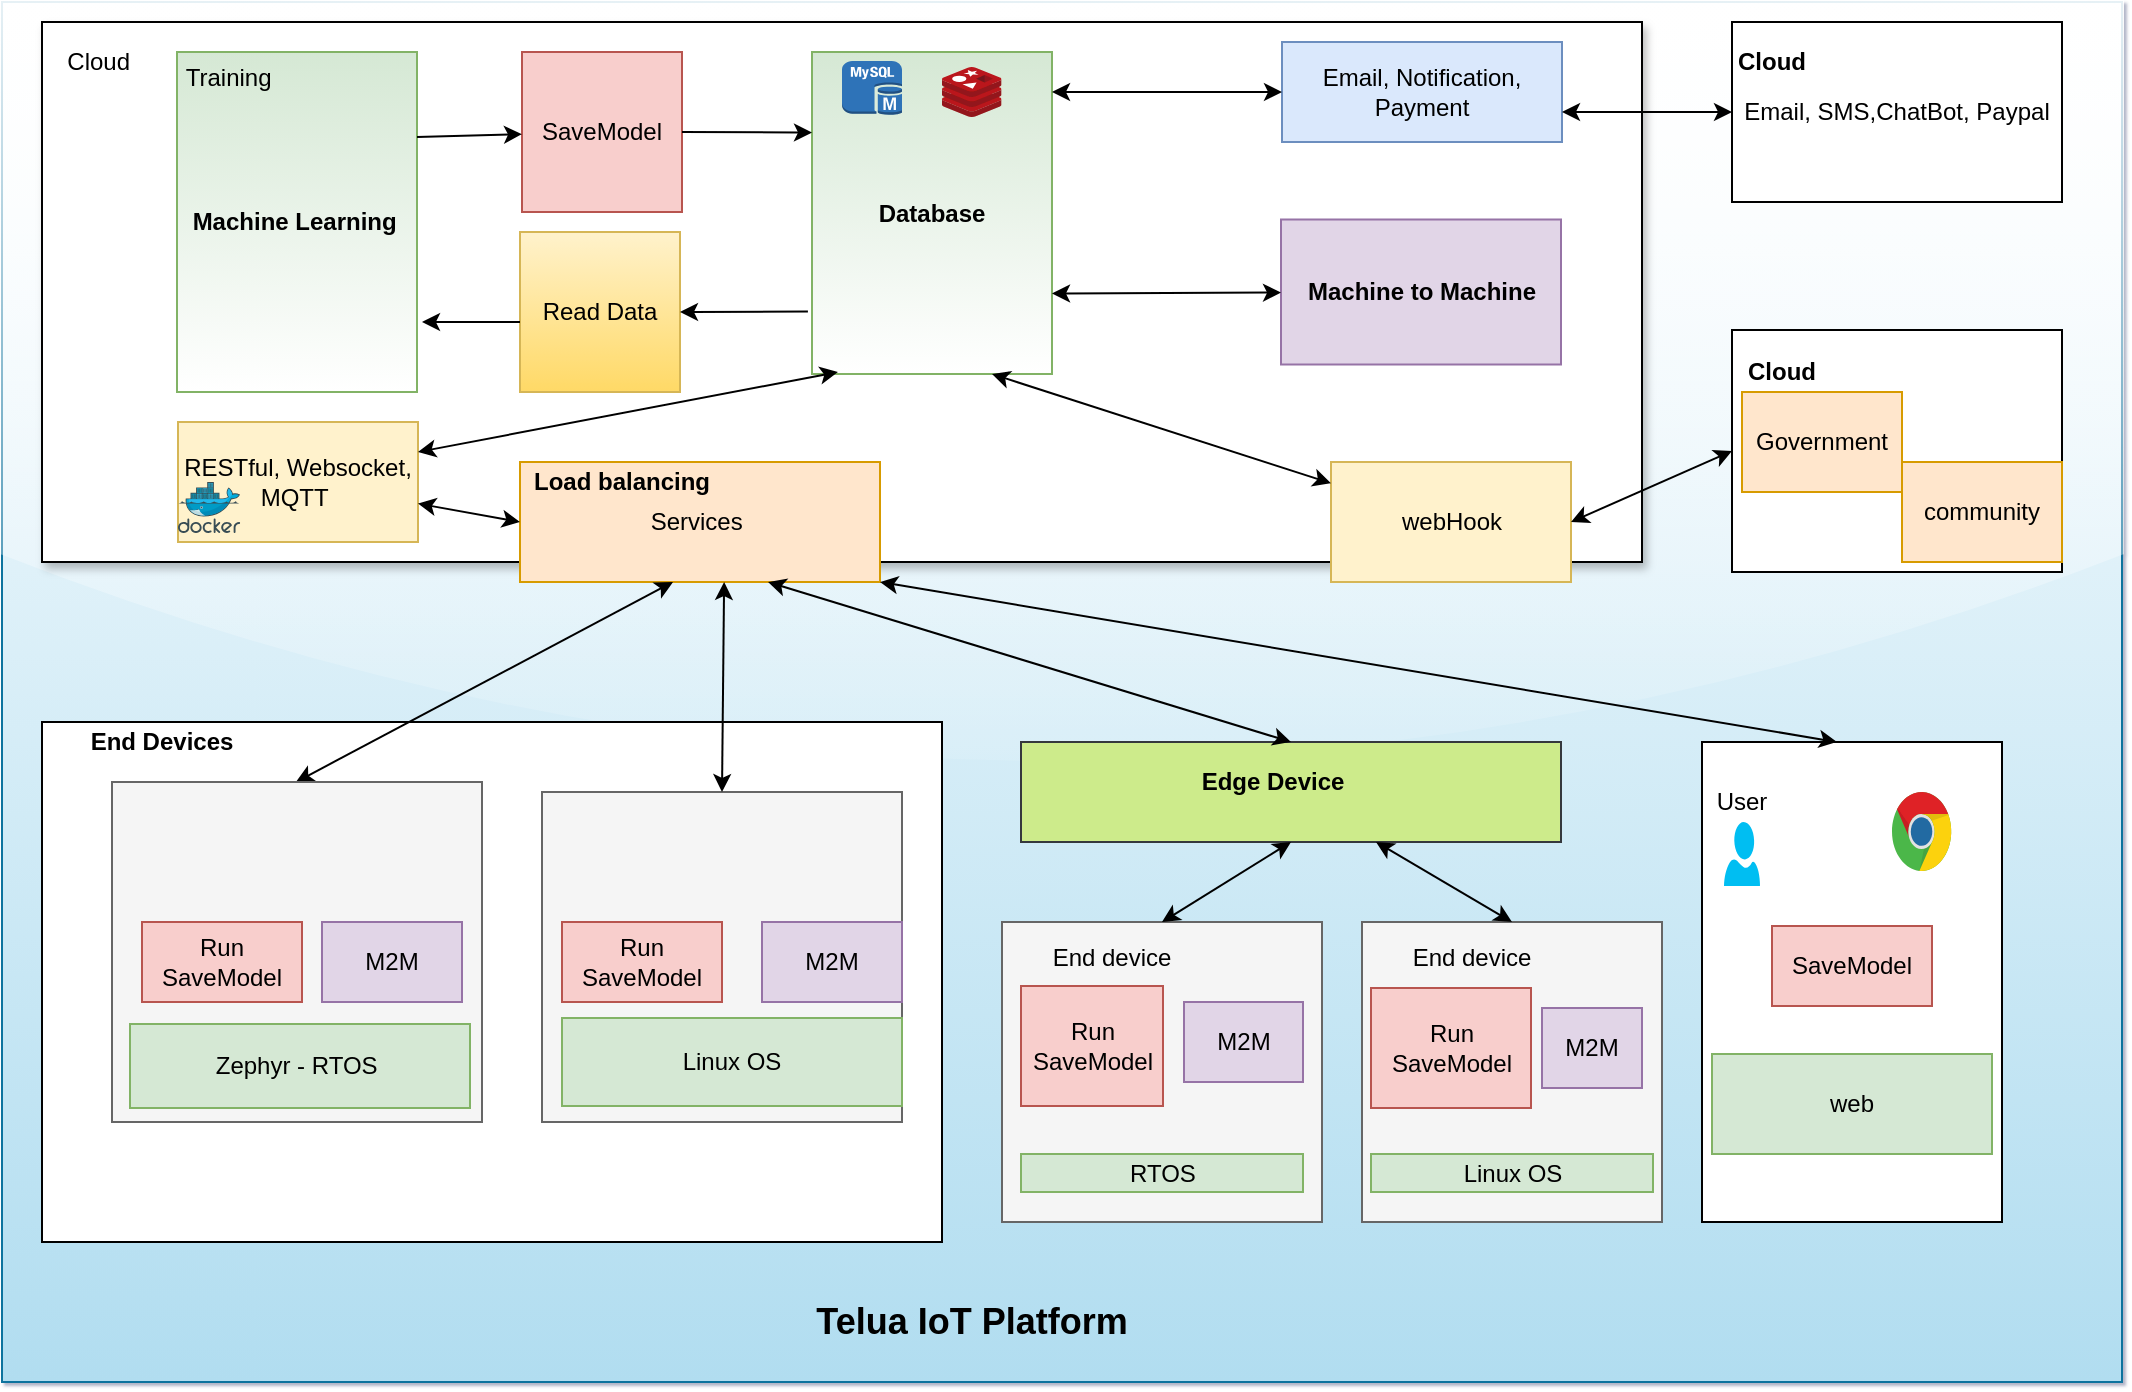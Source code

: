 <mxfile version="13.9.9" type="device" pages="3"><diagram id="od1T8L22oR9802WZEAa2" name="overview"><mxGraphModel dx="1002" dy="666" grid="1" gridSize="10" guides="1" tooltips="1" connect="1" arrows="1" fold="1" page="1" pageScale="1" pageWidth="1100" pageHeight="1700" background="none" math="0" shadow="1"><root><mxCell id="0"/><mxCell id="1" parent="0"/><mxCell id="dRjRBDb6BqOHGPOKk1ZW-47" value="" style="rounded=0;whiteSpace=wrap;html=1;fillColor=#b1ddf0;strokeColor=#10739e;gradientColor=#ffffff;gradientDirection=north;shadow=0;glass=1;" parent="1" vertex="1"><mxGeometry x="60" y="40" width="1060" height="690" as="geometry"/></mxCell><mxCell id="dRjRBDb6BqOHGPOKk1ZW-1" value="" style="rounded=0;whiteSpace=wrap;html=1;shadow=1;sketch=0;" parent="1" vertex="1"><mxGeometry x="80" y="50" width="800" height="270" as="geometry"/></mxCell><mxCell id="dRjRBDb6BqOHGPOKk1ZW-2" value="s" style="rounded=0;whiteSpace=wrap;html=1;" parent="1" vertex="1"><mxGeometry x="910" y="410" width="150" height="240" as="geometry"/></mxCell><mxCell id="dRjRBDb6BqOHGPOKk1ZW-3" value="" style="rounded=0;whiteSpace=wrap;html=1;" parent="1" vertex="1"><mxGeometry x="80" y="400" width="450" height="260" as="geometry"/></mxCell><mxCell id="dRjRBDb6BqOHGPOKk1ZW-4" value="Cloud&amp;nbsp;" style="text;html=1;strokeColor=none;fillColor=none;align=center;verticalAlign=middle;whiteSpace=wrap;rounded=0;" parent="1" vertex="1"><mxGeometry x="90" y="60" width="40" height="20" as="geometry"/></mxCell><mxCell id="dRjRBDb6BqOHGPOKk1ZW-5" value="User" style="text;html=1;strokeColor=none;fillColor=none;align=center;verticalAlign=middle;whiteSpace=wrap;rounded=0;" parent="1" vertex="1"><mxGeometry x="910" y="430" width="40" height="20" as="geometry"/></mxCell><mxCell id="dRjRBDb6BqOHGPOKk1ZW-6" value="Services&amp;nbsp;" style="rounded=0;whiteSpace=wrap;html=1;fillColor=#ffe6cc;strokeColor=#d79b00;" parent="1" vertex="1"><mxGeometry x="319" y="270" width="180" height="60" as="geometry"/></mxCell><mxCell id="dRjRBDb6BqOHGPOKk1ZW-7" value="&lt;b&gt;Machine Learning&amp;nbsp;&lt;/b&gt;" style="rounded=0;whiteSpace=wrap;html=1;fillColor=#d5e8d4;strokeColor=#82b366;gradientColor=#ffffff;" parent="1" vertex="1"><mxGeometry x="147.5" y="65" width="120" height="170" as="geometry"/></mxCell><mxCell id="dRjRBDb6BqOHGPOKk1ZW-9" value="&lt;b&gt;Database&lt;/b&gt;" style="rounded=0;whiteSpace=wrap;html=1;fillColor=#d5e8d4;strokeColor=#82b366;gradientColor=#ffffff;" parent="1" vertex="1"><mxGeometry x="465" y="65" width="120" height="161" as="geometry"/></mxCell><mxCell id="dRjRBDb6BqOHGPOKk1ZW-21" value="" style="endArrow=classic;startArrow=classic;html=1;entryX=0.425;entryY=1;entryDx=0;entryDy=0;entryPerimeter=0;" parent="1" target="dRjRBDb6BqOHGPOKk1ZW-6" edge="1"><mxGeometry width="50" height="50" relative="1" as="geometry"><mxPoint x="207" y="430" as="sourcePoint"/><mxPoint x="800" y="400" as="targetPoint"/></mxGeometry></mxCell><mxCell id="dRjRBDb6BqOHGPOKk1ZW-22" value="" style="rounded=0;whiteSpace=wrap;html=1;fillColor=#f5f5f5;strokeColor=#666666;fontColor=#333333;" parent="1" vertex="1"><mxGeometry x="115" y="430" width="185" height="170" as="geometry"/></mxCell><mxCell id="dRjRBDb6BqOHGPOKk1ZW-23" value="" style="rounded=0;whiteSpace=wrap;html=1;fillColor=#f5f5f5;strokeColor=#666666;fontColor=#333333;" parent="1" vertex="1"><mxGeometry x="330" y="435" width="180" height="165" as="geometry"/></mxCell><mxCell id="dRjRBDb6BqOHGPOKk1ZW-24" value="" style="endArrow=classic;startArrow=classic;html=1;exitX=0.5;exitY=0;exitDx=0;exitDy=0;entryX=0.567;entryY=1;entryDx=0;entryDy=0;entryPerimeter=0;" parent="1" source="dRjRBDb6BqOHGPOKk1ZW-23" target="dRjRBDb6BqOHGPOKk1ZW-6" edge="1"><mxGeometry width="50" height="50" relative="1" as="geometry"><mxPoint x="490" y="370" as="sourcePoint"/><mxPoint x="540" y="320" as="targetPoint"/></mxGeometry></mxCell><mxCell id="dRjRBDb6BqOHGPOKk1ZW-25" value="" style="endArrow=classic;startArrow=classic;html=1;exitX=1;exitY=1;exitDx=0;exitDy=0;entryX=0.45;entryY=0;entryDx=0;entryDy=0;entryPerimeter=0;" parent="1" source="dRjRBDb6BqOHGPOKk1ZW-6" target="dRjRBDb6BqOHGPOKk1ZW-2" edge="1"><mxGeometry width="50" height="50" relative="1" as="geometry"><mxPoint x="452" y="320" as="sourcePoint"/><mxPoint x="760" y="400" as="targetPoint"/></mxGeometry></mxCell><mxCell id="dRjRBDb6BqOHGPOKk1ZW-27" value="SaveModel" style="whiteSpace=wrap;html=1;aspect=fixed;fillColor=#f8cecc;strokeColor=#b85450;" parent="1" vertex="1"><mxGeometry x="320" y="65" width="80" height="80" as="geometry"/></mxCell><mxCell id="dRjRBDb6BqOHGPOKk1ZW-28" value="" style="endArrow=classic;html=1;exitX=1;exitY=0.25;exitDx=0;exitDy=0;" parent="1" source="dRjRBDb6BqOHGPOKk1ZW-7" target="dRjRBDb6BqOHGPOKk1ZW-27" edge="1"><mxGeometry width="50" height="50" relative="1" as="geometry"><mxPoint x="660" y="470" as="sourcePoint"/><mxPoint x="710" y="420" as="targetPoint"/></mxGeometry></mxCell><mxCell id="dRjRBDb6BqOHGPOKk1ZW-29" value="" style="endArrow=classic;html=1;exitX=1;exitY=0.5;exitDx=0;exitDy=0;entryX=0;entryY=0.25;entryDx=0;entryDy=0;" parent="1" source="dRjRBDb6BqOHGPOKk1ZW-27" target="dRjRBDb6BqOHGPOKk1ZW-9" edge="1"><mxGeometry width="50" height="50" relative="1" as="geometry"><mxPoint x="660" y="470" as="sourcePoint"/><mxPoint x="710" y="420" as="targetPoint"/></mxGeometry></mxCell><mxCell id="dRjRBDb6BqOHGPOKk1ZW-31" value="Read Data" style="whiteSpace=wrap;html=1;aspect=fixed;fillColor=#fff2cc;strokeColor=#d6b656;gradientColor=#ffd966;" parent="1" vertex="1"><mxGeometry x="319" y="155" width="80" height="80" as="geometry"/></mxCell><mxCell id="dRjRBDb6BqOHGPOKk1ZW-32" value="" style="endArrow=classic;html=1;" parent="1" edge="1"><mxGeometry width="50" height="50" relative="1" as="geometry"><mxPoint x="319" y="200" as="sourcePoint"/><mxPoint x="270" y="200" as="targetPoint"/></mxGeometry></mxCell><mxCell id="dRjRBDb6BqOHGPOKk1ZW-34" value="" style="endArrow=classic;html=1;entryX=1;entryY=0.5;entryDx=0;entryDy=0;exitX=-0.017;exitY=0.806;exitDx=0;exitDy=0;exitPerimeter=0;" parent="1" source="dRjRBDb6BqOHGPOKk1ZW-9" target="dRjRBDb6BqOHGPOKk1ZW-31" edge="1"><mxGeometry width="50" height="50" relative="1" as="geometry"><mxPoint x="470" y="180" as="sourcePoint"/><mxPoint x="710" y="420" as="targetPoint"/></mxGeometry></mxCell><mxCell id="dRjRBDb6BqOHGPOKk1ZW-35" value="Run SaveModel" style="rounded=0;whiteSpace=wrap;html=1;fillColor=#f8cecc;strokeColor=#b85450;" parent="1" vertex="1"><mxGeometry x="130" y="500" width="80" height="40" as="geometry"/></mxCell><mxCell id="dRjRBDb6BqOHGPOKk1ZW-36" value="Run SaveModel" style="rounded=0;whiteSpace=wrap;html=1;fillColor=#f8cecc;strokeColor=#b85450;" parent="1" vertex="1"><mxGeometry x="340" y="500" width="80" height="40" as="geometry"/></mxCell><mxCell id="dRjRBDb6BqOHGPOKk1ZW-37" value="Training&amp;nbsp;" style="text;html=1;strokeColor=none;fillColor=none;align=center;verticalAlign=middle;whiteSpace=wrap;rounded=0;" parent="1" vertex="1"><mxGeometry x="140" y="63" width="70" height="30" as="geometry"/></mxCell><mxCell id="dRjRBDb6BqOHGPOKk1ZW-39" value="&lt;b&gt;End Devices&lt;/b&gt;" style="text;html=1;strokeColor=none;fillColor=none;align=center;verticalAlign=middle;whiteSpace=wrap;rounded=0;" parent="1" vertex="1"><mxGeometry x="90" y="400" width="100" height="20" as="geometry"/></mxCell><mxCell id="dRjRBDb6BqOHGPOKk1ZW-40" value="M2M" style="rounded=0;whiteSpace=wrap;html=1;fillColor=#e1d5e7;strokeColor=#9673a6;" parent="1" vertex="1"><mxGeometry x="220" y="500" width="70" height="40" as="geometry"/></mxCell><mxCell id="dRjRBDb6BqOHGPOKk1ZW-42" value="M2M" style="rounded=0;whiteSpace=wrap;html=1;fillColor=#e1d5e7;strokeColor=#9673a6;" parent="1" vertex="1"><mxGeometry x="440" y="500" width="70" height="40" as="geometry"/></mxCell><mxCell id="dRjRBDb6BqOHGPOKk1ZW-43" value="&lt;b&gt;Machine to Machine&lt;/b&gt;" style="rounded=0;whiteSpace=wrap;html=1;fillColor=#e1d5e7;strokeColor=#9673a6;" parent="1" vertex="1"><mxGeometry x="699.5" y="148.75" width="140" height="72.5" as="geometry"/></mxCell><mxCell id="dRjRBDb6BqOHGPOKk1ZW-44" value="" style="endArrow=classic;startArrow=classic;html=1;exitX=1;exitY=0.75;exitDx=0;exitDy=0;" parent="1" source="dRjRBDb6BqOHGPOKk1ZW-9" target="dRjRBDb6BqOHGPOKk1ZW-43" edge="1"><mxGeometry width="50" height="50" relative="1" as="geometry"><mxPoint x="650" y="155" as="sourcePoint"/><mxPoint x="700" y="105" as="targetPoint"/></mxGeometry></mxCell><mxCell id="dRjRBDb6BqOHGPOKk1ZW-48" value="&lt;b&gt;&lt;font style=&quot;font-size: 18px&quot;&gt;Telua IoT Platform&lt;/font&gt;&lt;/b&gt;" style="text;html=1;strokeColor=none;fillColor=none;align=center;verticalAlign=middle;whiteSpace=wrap;rounded=0;" parent="1" vertex="1"><mxGeometry x="440" y="690" width="210" height="20" as="geometry"/></mxCell><mxCell id="WokI-RqF_S3GIOgUfP23-1" value="Zephyr - RTOS&amp;nbsp;" style="rounded=0;whiteSpace=wrap;html=1;fillColor=#d5e8d4;strokeColor=#82b366;gradientDirection=east;" parent="1" vertex="1"><mxGeometry x="124" y="551" width="170" height="42" as="geometry"/></mxCell><mxCell id="WokI-RqF_S3GIOgUfP23-2" value="Linux OS" style="rounded=0;whiteSpace=wrap;html=1;fillColor=#d5e8d4;strokeColor=#82b366;" parent="1" vertex="1"><mxGeometry x="340" y="548" width="170" height="44" as="geometry"/></mxCell><mxCell id="WokI-RqF_S3GIOgUfP23-3" value="web" style="rounded=0;whiteSpace=wrap;html=1;fillColor=#d5e8d4;strokeColor=#82b366;" parent="1" vertex="1"><mxGeometry x="915" y="566" width="140" height="50" as="geometry"/></mxCell><mxCell id="WokI-RqF_S3GIOgUfP23-4" value="SaveModel" style="rounded=0;whiteSpace=wrap;html=1;fillColor=#f8cecc;strokeColor=#b85450;" parent="1" vertex="1"><mxGeometry x="945" y="502" width="80" height="40" as="geometry"/></mxCell><mxCell id="4_iaBq_Cnv4xySnhL5MY-1" value="" style="rounded=0;whiteSpace=wrap;html=1;fillColor=#cdeb8b;strokeColor=#36393d;" parent="1" vertex="1"><mxGeometry x="569.5" y="410" width="270" height="50" as="geometry"/></mxCell><mxCell id="4_iaBq_Cnv4xySnhL5MY-2" value="" style="endArrow=classic;startArrow=classic;html=1;entryX=0.689;entryY=1;entryDx=0;entryDy=0;entryPerimeter=0;exitX=0.5;exitY=0;exitDx=0;exitDy=0;" parent="1" source="4_iaBq_Cnv4xySnhL5MY-1" target="dRjRBDb6BqOHGPOKk1ZW-6" edge="1"><mxGeometry width="50" height="50" relative="1" as="geometry"><mxPoint x="720" y="390" as="sourcePoint"/><mxPoint x="770" y="340" as="targetPoint"/></mxGeometry></mxCell><mxCell id="4_iaBq_Cnv4xySnhL5MY-3" value="&lt;b&gt;Edge Device&lt;/b&gt;" style="text;html=1;strokeColor=none;fillColor=none;align=center;verticalAlign=middle;whiteSpace=wrap;rounded=0;" parent="1" vertex="1"><mxGeometry x="649.5" y="415" width="91" height="30" as="geometry"/></mxCell><mxCell id="99828aFe7xY30CJm86QO-5" value="" style="rounded=0;whiteSpace=wrap;html=1;fillColor=#f5f5f5;strokeColor=#666666;fontColor=#333333;" parent="1" vertex="1"><mxGeometry x="560" y="500" width="160" height="150" as="geometry"/></mxCell><mxCell id="99828aFe7xY30CJm86QO-6" value="Run SaveModel" style="rounded=0;whiteSpace=wrap;html=1;fillColor=#f8cecc;strokeColor=#b85450;" parent="1" vertex="1"><mxGeometry x="569.5" y="532" width="71" height="60" as="geometry"/></mxCell><mxCell id="99828aFe7xY30CJm86QO-7" value="M2M" style="rounded=0;whiteSpace=wrap;html=1;fillColor=#e1d5e7;strokeColor=#9673a6;" parent="1" vertex="1"><mxGeometry x="651" y="540" width="59.5" height="40" as="geometry"/></mxCell><mxCell id="99828aFe7xY30CJm86QO-8" value="&amp;nbsp;RTOS&amp;nbsp;" style="rounded=0;whiteSpace=wrap;html=1;fillColor=#d5e8d4;strokeColor=#82b366;gradientDirection=east;" parent="1" vertex="1"><mxGeometry x="569.5" y="616" width="141" height="19" as="geometry"/></mxCell><mxCell id="99828aFe7xY30CJm86QO-10" value="" style="endArrow=classic;startArrow=classic;html=1;exitX=0.5;exitY=0;exitDx=0;exitDy=0;entryX=0.5;entryY=1;entryDx=0;entryDy=0;" parent="1" source="99828aFe7xY30CJm86QO-5" target="4_iaBq_Cnv4xySnhL5MY-1" edge="1"><mxGeometry width="50" height="50" relative="1" as="geometry"><mxPoint x="800" y="520" as="sourcePoint"/><mxPoint x="850" y="470" as="targetPoint"/></mxGeometry></mxCell><mxCell id="99828aFe7xY30CJm86QO-16" value="" style="rounded=0;whiteSpace=wrap;html=1;fillColor=#f5f5f5;strokeColor=#666666;fontColor=#333333;" parent="1" vertex="1"><mxGeometry x="740" y="500" width="150" height="150" as="geometry"/></mxCell><mxCell id="99828aFe7xY30CJm86QO-17" value="Run SaveModel" style="rounded=0;whiteSpace=wrap;html=1;fillColor=#f8cecc;strokeColor=#b85450;" parent="1" vertex="1"><mxGeometry x="744.5" y="533" width="80" height="60" as="geometry"/></mxCell><mxCell id="99828aFe7xY30CJm86QO-18" value="M2M" style="rounded=0;whiteSpace=wrap;html=1;fillColor=#e1d5e7;strokeColor=#9673a6;" parent="1" vertex="1"><mxGeometry x="830" y="543" width="50" height="40" as="geometry"/></mxCell><mxCell id="99828aFe7xY30CJm86QO-19" value="Linux OS" style="rounded=0;whiteSpace=wrap;html=1;fillColor=#d5e8d4;strokeColor=#82b366;gradientDirection=east;" parent="1" vertex="1"><mxGeometry x="744.5" y="616" width="141" height="19" as="geometry"/></mxCell><mxCell id="99828aFe7xY30CJm86QO-20" value="" style="endArrow=classic;startArrow=classic;html=1;exitX=0.5;exitY=0;exitDx=0;exitDy=0;" parent="1" source="99828aFe7xY30CJm86QO-16" target="4_iaBq_Cnv4xySnhL5MY-1" edge="1"><mxGeometry width="50" height="50" relative="1" as="geometry"><mxPoint x="860" y="490" as="sourcePoint"/><mxPoint x="910" y="440" as="targetPoint"/></mxGeometry></mxCell><mxCell id="GQayUOmgY9lFeJdiu-Cn-1" value="" style="rounded=0;whiteSpace=wrap;html=1;" parent="1" vertex="1"><mxGeometry x="925" y="204" width="165" height="121" as="geometry"/></mxCell><mxCell id="GQayUOmgY9lFeJdiu-Cn-2" value="webHook" style="rounded=0;whiteSpace=wrap;html=1;fillColor=#fff2cc;strokeColor=#d6b656;" parent="1" vertex="1"><mxGeometry x="724.5" y="270" width="120" height="60" as="geometry"/></mxCell><mxCell id="GQayUOmgY9lFeJdiu-Cn-4" value="" style="endArrow=classic;startArrow=classic;html=1;exitX=0.75;exitY=1;exitDx=0;exitDy=0;" parent="1" source="dRjRBDb6BqOHGPOKk1ZW-9" target="GQayUOmgY9lFeJdiu-Cn-2" edge="1"><mxGeometry width="50" height="50" relative="1" as="geometry"><mxPoint x="660" y="470" as="sourcePoint"/><mxPoint x="710" y="420" as="targetPoint"/></mxGeometry></mxCell><mxCell id="GQayUOmgY9lFeJdiu-Cn-5" value="&lt;b&gt;Cloud&lt;/b&gt;" style="text;html=1;strokeColor=none;fillColor=none;align=center;verticalAlign=middle;whiteSpace=wrap;rounded=0;" parent="1" vertex="1"><mxGeometry x="930" y="215" width="40" height="20" as="geometry"/></mxCell><mxCell id="GQayUOmgY9lFeJdiu-Cn-8" value="" style="endArrow=classic;startArrow=classic;html=1;entryX=0;entryY=0.5;entryDx=0;entryDy=0;exitX=1;exitY=0.5;exitDx=0;exitDy=0;" parent="1" source="GQayUOmgY9lFeJdiu-Cn-2" target="GQayUOmgY9lFeJdiu-Cn-1" edge="1"><mxGeometry width="50" height="50" relative="1" as="geometry"><mxPoint x="930" y="240" as="sourcePoint"/><mxPoint x="980" y="190" as="targetPoint"/></mxGeometry></mxCell><mxCell id="1daalzihknt90wAXDyuJ-1" value="End device" style="text;html=1;strokeColor=none;fillColor=none;align=center;verticalAlign=middle;whiteSpace=wrap;rounded=0;" parent="1" vertex="1"><mxGeometry x="569.5" y="507.5" width="90" height="20" as="geometry"/></mxCell><mxCell id="1daalzihknt90wAXDyuJ-3" value="End device" style="text;html=1;strokeColor=none;fillColor=none;align=center;verticalAlign=middle;whiteSpace=wrap;rounded=0;" parent="1" vertex="1"><mxGeometry x="749.5" y="507.5" width="90" height="20" as="geometry"/></mxCell><mxCell id="1daalzihknt90wAXDyuJ-4" value="" style="dashed=0;outlineConnect=0;html=1;align=center;labelPosition=center;verticalLabelPosition=bottom;verticalAlign=top;shape=mxgraph.weblogos.chrome" parent="1" vertex="1"><mxGeometry x="1005" y="435" width="30" height="40.4" as="geometry"/></mxCell><mxCell id="1daalzihknt90wAXDyuJ-5" value="&lt;b&gt;Load balancing&lt;/b&gt;" style="text;html=1;strokeColor=none;fillColor=none;align=center;verticalAlign=middle;whiteSpace=wrap;rounded=0;" parent="1" vertex="1"><mxGeometry x="320" y="270" width="100" height="20" as="geometry"/></mxCell><mxCell id="1daalzihknt90wAXDyuJ-6" value="Email, SMS,ChatBot, Paypal" style="rounded=0;whiteSpace=wrap;html=1;" parent="1" vertex="1"><mxGeometry x="925" y="50" width="165" height="90" as="geometry"/></mxCell><mxCell id="1daalzihknt90wAXDyuJ-7" value="Government" style="rounded=0;whiteSpace=wrap;html=1;fillColor=#ffe6cc;strokeColor=#d79b00;" parent="1" vertex="1"><mxGeometry x="930" y="235" width="80" height="50" as="geometry"/></mxCell><mxCell id="1daalzihknt90wAXDyuJ-8" value="&lt;b&gt;Cloud&lt;/b&gt;" style="text;html=1;strokeColor=none;fillColor=none;align=center;verticalAlign=middle;whiteSpace=wrap;rounded=0;" parent="1" vertex="1"><mxGeometry x="925" y="60" width="40" height="20" as="geometry"/></mxCell><mxCell id="1daalzihknt90wAXDyuJ-9" value="Email, Notification, Payment" style="rounded=0;whiteSpace=wrap;html=1;fillColor=#dae8fc;strokeColor=#6c8ebf;" parent="1" vertex="1"><mxGeometry x="700" y="60" width="140" height="50" as="geometry"/></mxCell><mxCell id="1daalzihknt90wAXDyuJ-10" value="" style="endArrow=classic;startArrow=classic;html=1;entryX=0;entryY=0.5;entryDx=0;entryDy=0;" parent="1" target="1daalzihknt90wAXDyuJ-9" edge="1"><mxGeometry width="50" height="50" relative="1" as="geometry"><mxPoint x="585" y="85" as="sourcePoint"/><mxPoint x="710" y="80" as="targetPoint"/></mxGeometry></mxCell><mxCell id="1daalzihknt90wAXDyuJ-11" value="" style="endArrow=classic;startArrow=classic;html=1;entryX=0;entryY=0.5;entryDx=0;entryDy=0;" parent="1" target="1daalzihknt90wAXDyuJ-6" edge="1"><mxGeometry width="50" height="50" relative="1" as="geometry"><mxPoint x="840" y="95" as="sourcePoint"/><mxPoint x="960" y="-60" as="targetPoint"/></mxGeometry></mxCell><mxCell id="GQayUOmgY9lFeJdiu-Cn-6" value="community" style="rounded=0;whiteSpace=wrap;html=1;fillColor=#ffe6cc;strokeColor=#d79b00;" parent="1" vertex="1"><mxGeometry x="1010" y="270" width="80" height="50" as="geometry"/></mxCell><mxCell id="1daalzihknt90wAXDyuJ-14" value="" style="outlineConnect=0;dashed=0;verticalLabelPosition=bottom;verticalAlign=top;align=center;html=1;shape=mxgraph.aws3.mysql_db_instance;fillColor=#2E73B8;gradientColor=none;" parent="1" vertex="1"><mxGeometry x="480" y="69.5" width="30" height="27" as="geometry"/></mxCell><mxCell id="1daalzihknt90wAXDyuJ-15" value="" style="aspect=fixed;html=1;points=[];align=center;image;fontSize=12;image=img/lib/mscae/Cache_Redis_Product.svg;" parent="1" vertex="1"><mxGeometry x="530" y="72.5" width="29.76" height="25" as="geometry"/></mxCell><mxCell id="1daalzihknt90wAXDyuJ-17" value="&lt;span class=&quot;ILfuVd&quot; lang=&quot;en&quot;&gt;RESTful, Websocket, MQTT&amp;nbsp;&lt;/span&gt;" style="rounded=0;whiteSpace=wrap;html=1;fillColor=#fff2cc;strokeColor=#d6b656;" parent="1" vertex="1"><mxGeometry x="148" y="250" width="120" height="60" as="geometry"/></mxCell><mxCell id="1daalzihknt90wAXDyuJ-18" value="" style="aspect=fixed;html=1;points=[];align=center;image;fontSize=12;image=img/lib/mscae/Docker.svg;" parent="1" vertex="1"><mxGeometry x="148" y="280" width="31.1" height="25.5" as="geometry"/></mxCell><mxCell id="1daalzihknt90wAXDyuJ-19" value="" style="endArrow=classic;startArrow=classic;html=1;entryX=0;entryY=0.5;entryDx=0;entryDy=0;" parent="1" source="1daalzihknt90wAXDyuJ-17" target="dRjRBDb6BqOHGPOKk1ZW-6" edge="1"><mxGeometry width="50" height="50" relative="1" as="geometry"><mxPoint x="560" y="310" as="sourcePoint"/><mxPoint x="610" y="260" as="targetPoint"/></mxGeometry></mxCell><mxCell id="1daalzihknt90wAXDyuJ-20" value="" style="verticalLabelPosition=bottom;html=1;verticalAlign=top;align=center;strokeColor=none;fillColor=#00BEF2;shape=mxgraph.azure.user;" parent="1" vertex="1"><mxGeometry x="921" y="450" width="18" height="32" as="geometry"/></mxCell><mxCell id="1daalzihknt90wAXDyuJ-21" value="" style="endArrow=classic;startArrow=classic;html=1;exitX=1;exitY=0.25;exitDx=0;exitDy=0;entryX=0.108;entryY=0.994;entryDx=0;entryDy=0;entryPerimeter=0;" parent="1" source="1daalzihknt90wAXDyuJ-17" target="dRjRBDb6BqOHGPOKk1ZW-9" edge="1"><mxGeometry width="50" height="50" relative="1" as="geometry"><mxPoint x="530" y="310" as="sourcePoint"/><mxPoint x="580" y="260" as="targetPoint"/></mxGeometry></mxCell></root></mxGraphModel></diagram><diagram id="cwfnWD2fTt-nSNJtxn0e" name="pet-feeder"><mxGraphModel dx="1358" dy="862" grid="1" gridSize="10" guides="1" tooltips="1" connect="1" arrows="1" fold="1" page="1" pageScale="1" pageWidth="1100" pageHeight="1700" math="0" shadow="0"><root><mxCell id="WD1GeNpbE_lzYwHS40CE-0"/><mxCell id="WD1GeNpbE_lzYwHS40CE-1" parent="WD1GeNpbE_lzYwHS40CE-0"/><mxCell id="WD1GeNpbE_lzYwHS40CE-65" value="" style="rounded=0;whiteSpace=wrap;html=1;fillColor=#d5e8d4;strokeColor=#82b366;gradientColor=#97d077;" parent="WD1GeNpbE_lzYwHS40CE-1" vertex="1"><mxGeometry x="400" y="420" width="110" height="70" as="geometry"/></mxCell><mxCell id="WD1GeNpbE_lzYwHS40CE-4" value="" style="endArrow=none;html=1;" parent="WD1GeNpbE_lzYwHS40CE-1" edge="1"><mxGeometry width="50" height="50" relative="1" as="geometry"><mxPoint x="610" y="390" as="sourcePoint"/><mxPoint x="530" y="310" as="targetPoint"/></mxGeometry></mxCell><mxCell id="WD1GeNpbE_lzYwHS40CE-5" value="" style="endArrow=none;html=1;" parent="WD1GeNpbE_lzYwHS40CE-1" edge="1"><mxGeometry width="50" height="50" relative="1" as="geometry"><mxPoint x="810" y="390" as="sourcePoint"/><mxPoint x="890" y="310" as="targetPoint"/></mxGeometry></mxCell><mxCell id="WD1GeNpbE_lzYwHS40CE-7" value="" style="endArrow=none;html=1;" parent="WD1GeNpbE_lzYwHS40CE-1" edge="1"><mxGeometry width="50" height="50" relative="1" as="geometry"><mxPoint x="530" y="310" as="sourcePoint"/><mxPoint x="530" y="110" as="targetPoint"/></mxGeometry></mxCell><mxCell id="WD1GeNpbE_lzYwHS40CE-8" value="" style="endArrow=none;html=1;" parent="WD1GeNpbE_lzYwHS40CE-1" edge="1"><mxGeometry width="50" height="50" relative="1" as="geometry"><mxPoint x="890" y="310" as="sourcePoint"/><mxPoint x="890" y="110" as="targetPoint"/></mxGeometry></mxCell><mxCell id="WD1GeNpbE_lzYwHS40CE-9" value="" style="endArrow=classic;startArrow=classic;html=1;fillColor=#e51400;strokeColor=#B20000;" parent="WD1GeNpbE_lzYwHS40CE-1" edge="1"><mxGeometry width="50" height="50" relative="1" as="geometry"><mxPoint x="530" y="230" as="sourcePoint"/><mxPoint x="890" y="230" as="targetPoint"/></mxGeometry></mxCell><mxCell id="WD1GeNpbE_lzYwHS40CE-10" value="90mm" style="edgeLabel;html=1;align=center;verticalAlign=middle;resizable=0;points=[];" parent="WD1GeNpbE_lzYwHS40CE-9" vertex="1" connectable="0"><mxGeometry x="0.256" y="-3" relative="1" as="geometry"><mxPoint x="-46" y="-13" as="offset"/></mxGeometry></mxCell><mxCell id="WD1GeNpbE_lzYwHS40CE-11" value="50mm" style="endArrow=classic;startArrow=classic;html=1;fillColor=#e51400;strokeColor=#B20000;" parent="WD1GeNpbE_lzYwHS40CE-1" edge="1"><mxGeometry width="50" height="50" relative="1" as="geometry"><mxPoint x="610" y="350" as="sourcePoint"/><mxPoint x="810" y="350" as="targetPoint"/></mxGeometry></mxCell><mxCell id="WD1GeNpbE_lzYwHS40CE-15" value="20cmm" style="endArrow=classic;startArrow=classic;html=1;fillColor=#e51400;strokeColor=#B20000;" parent="WD1GeNpbE_lzYwHS40CE-1" edge="1"><mxGeometry width="50" height="50" relative="1" as="geometry"><mxPoint x="490" y="390" as="sourcePoint"/><mxPoint x="490" y="310" as="targetPoint"/><Array as="points"><mxPoint x="490" y="350"/></Array></mxGeometry></mxCell><mxCell id="WD1GeNpbE_lzYwHS40CE-16" value="" style="endArrow=none;html=1;" parent="WD1GeNpbE_lzYwHS40CE-1" edge="1"><mxGeometry width="50" height="50" relative="1" as="geometry"><mxPoint x="519" y="560" as="sourcePoint"/><mxPoint x="1040" y="560" as="targetPoint"/></mxGeometry></mxCell><mxCell id="WD1GeNpbE_lzYwHS40CE-17" value="42mm" style="endArrow=classic;startArrow=classic;html=1;fillColor=#e51400;strokeColor=#B20000;" parent="WD1GeNpbE_lzYwHS40CE-1" edge="1"><mxGeometry width="50" height="50" relative="1" as="geometry"><mxPoint x="1250" y="550" as="sourcePoint"/><mxPoint x="1250" y="390" as="targetPoint"/></mxGeometry></mxCell><mxCell id="WD1GeNpbE_lzYwHS40CE-20" value="" style="endArrow=none;html=1;" parent="WD1GeNpbE_lzYwHS40CE-1" edge="1"><mxGeometry width="50" height="50" relative="1" as="geometry"><mxPoint x="810" y="390" as="sourcePoint"/><mxPoint x="1180" y="390" as="targetPoint"/></mxGeometry></mxCell><mxCell id="WD1GeNpbE_lzYwHS40CE-21" value="" style="endArrow=none;html=1;" parent="WD1GeNpbE_lzYwHS40CE-1" edge="1"><mxGeometry width="50" height="50" relative="1" as="geometry"><mxPoint x="1190" y="710" as="sourcePoint"/><mxPoint x="1190" y="390" as="targetPoint"/></mxGeometry></mxCell><mxCell id="WD1GeNpbE_lzYwHS40CE-22" value="" style="endArrow=none;html=1;" parent="WD1GeNpbE_lzYwHS40CE-1" edge="1"><mxGeometry width="50" height="50" relative="1" as="geometry"><mxPoint x="1044.41" y="720" as="sourcePoint"/><mxPoint x="1044.41" y="560" as="targetPoint"/></mxGeometry></mxCell><mxCell id="WD1GeNpbE_lzYwHS40CE-23" value="" style="endArrow=none;dashed=1;html=1;" parent="WD1GeNpbE_lzYwHS40CE-1" edge="1"><mxGeometry width="50" height="50" relative="1" as="geometry"><mxPoint x="610" y="400" as="sourcePoint"/><mxPoint x="610" y="330" as="targetPoint"/></mxGeometry></mxCell><mxCell id="WD1GeNpbE_lzYwHS40CE-24" value="" style="endArrow=none;dashed=1;html=1;" parent="WD1GeNpbE_lzYwHS40CE-1" edge="1"><mxGeometry width="50" height="50" relative="1" as="geometry"><mxPoint x="810" y="410" as="sourcePoint"/><mxPoint x="810" y="330" as="targetPoint"/></mxGeometry></mxCell><mxCell id="WD1GeNpbE_lzYwHS40CE-26" value="" style="endArrow=none;dashed=1;html=1;" parent="WD1GeNpbE_lzYwHS40CE-1" edge="1"><mxGeometry width="50" height="50" relative="1" as="geometry"><mxPoint x="1050" y="560" as="sourcePoint"/><mxPoint x="1192" y="560" as="targetPoint"/></mxGeometry></mxCell><mxCell id="WD1GeNpbE_lzYwHS40CE-27" value="" style="endArrow=none;dashed=1;html=1;" parent="WD1GeNpbE_lzYwHS40CE-1" edge="1"><mxGeometry width="50" height="50" relative="1" as="geometry"><mxPoint x="1070" y="390" as="sourcePoint"/><mxPoint x="1190" y="390" as="targetPoint"/></mxGeometry></mxCell><mxCell id="WD1GeNpbE_lzYwHS40CE-28" value="" style="endArrow=none;dashed=1;html=1;" parent="WD1GeNpbE_lzYwHS40CE-1" edge="1"><mxGeometry width="50" height="50" relative="1" as="geometry"><mxPoint x="430" y="310" as="sourcePoint"/><mxPoint x="530" y="310" as="targetPoint"/></mxGeometry></mxCell><mxCell id="WD1GeNpbE_lzYwHS40CE-30" value="" style="endArrow=none;html=1;" parent="WD1GeNpbE_lzYwHS40CE-1" edge="1"><mxGeometry width="50" height="50" relative="1" as="geometry"><mxPoint x="520" y="390" as="sourcePoint"/><mxPoint x="610" y="390" as="targetPoint"/></mxGeometry></mxCell><mxCell id="WD1GeNpbE_lzYwHS40CE-31" value="" style="endArrow=none;dashed=1;html=1;" parent="WD1GeNpbE_lzYwHS40CE-1" edge="1"><mxGeometry width="50" height="50" relative="1" as="geometry"><mxPoint x="420" y="110" as="sourcePoint"/><mxPoint x="530" y="110" as="targetPoint"/></mxGeometry></mxCell><mxCell id="WD1GeNpbE_lzYwHS40CE-32" value="50mm" style="endArrow=classic;startArrow=classic;html=1;fillColor=#e51400;strokeColor=#B20000;" parent="WD1GeNpbE_lzYwHS40CE-1" edge="1"><mxGeometry width="50" height="50" relative="1" as="geometry"><mxPoint x="450" y="310" as="sourcePoint"/><mxPoint x="450" y="110" as="targetPoint"/></mxGeometry></mxCell><mxCell id="WD1GeNpbE_lzYwHS40CE-33" value="" style="endArrow=none;html=1;" parent="WD1GeNpbE_lzYwHS40CE-1" edge="1"><mxGeometry width="50" height="50" relative="1" as="geometry"><mxPoint x="520" y="432" as="sourcePoint"/><mxPoint x="520" y="392" as="targetPoint"/></mxGeometry></mxCell><mxCell id="WD1GeNpbE_lzYwHS40CE-35" value="" style="endArrow=none;html=1;" parent="WD1GeNpbE_lzYwHS40CE-1" edge="1"><mxGeometry width="50" height="50" relative="1" as="geometry"><mxPoint x="520" y="560" as="sourcePoint"/><mxPoint x="520" y="480" as="targetPoint"/></mxGeometry></mxCell><mxCell id="WD1GeNpbE_lzYwHS40CE-39" value="" style="rounded=0;whiteSpace=wrap;html=1;fillColor=#e3c800;strokeColor=#B09500;fontColor=#ffffff;" parent="WD1GeNpbE_lzYwHS40CE-1" vertex="1"><mxGeometry x="460" y="440" width="740" height="30" as="geometry"/></mxCell><mxCell id="WD1GeNpbE_lzYwHS40CE-40" value="" style="rounded=0;whiteSpace=wrap;html=1;fillColor=#fa6800;strokeColor=#C73500;fontColor=#ffffff;" parent="WD1GeNpbE_lzYwHS40CE-1" vertex="1"><mxGeometry x="520" y="470" width="50" height="20" as="geometry"/></mxCell><mxCell id="WD1GeNpbE_lzYwHS40CE-41" value="" style="rounded=0;whiteSpace=wrap;html=1;fillColor=#fa6800;strokeColor=#C73500;fontColor=#ffffff;" parent="WD1GeNpbE_lzYwHS40CE-1" vertex="1"><mxGeometry x="520" y="420" width="50" height="20" as="geometry"/></mxCell><mxCell id="WD1GeNpbE_lzYwHS40CE-44" value="" style="endArrow=none;dashed=1;html=1;dashPattern=1 3;strokeWidth=2;exitX=1;exitY=0;exitDx=0;exitDy=0;" parent="WD1GeNpbE_lzYwHS40CE-1" source="WD1GeNpbE_lzYwHS40CE-41" edge="1"><mxGeometry width="50" height="50" relative="1" as="geometry"><mxPoint x="350" y="670" as="sourcePoint"/><mxPoint x="570" y="420" as="targetPoint"/></mxGeometry></mxCell><mxCell id="WD1GeNpbE_lzYwHS40CE-45" value="" style="endArrow=none;dashed=1;html=1;entryX=1;entryY=1;entryDx=0;entryDy=0;" parent="WD1GeNpbE_lzYwHS40CE-1" target="WD1GeNpbE_lzYwHS40CE-40" edge="1"><mxGeometry width="50" height="50" relative="1" as="geometry"><mxPoint x="560" y="490" as="sourcePoint"/><mxPoint x="680" y="340" as="targetPoint"/></mxGeometry></mxCell><mxCell id="WD1GeNpbE_lzYwHS40CE-46" value="12mm" style="endArrow=classic;startArrow=classic;html=1;" parent="WD1GeNpbE_lzYwHS40CE-1" edge="1"><mxGeometry width="50" height="50" relative="1" as="geometry"><mxPoint x="600" y="490" as="sourcePoint"/><mxPoint x="600" y="420" as="targetPoint"/></mxGeometry></mxCell><mxCell id="WD1GeNpbE_lzYwHS40CE-47" value="" style="endArrow=none;dashed=1;html=1;exitX=1;exitY=0;exitDx=0;exitDy=0;" parent="WD1GeNpbE_lzYwHS40CE-1" source="WD1GeNpbE_lzYwHS40CE-39" edge="1"><mxGeometry width="50" height="50" relative="1" as="geometry"><mxPoint x="1130" y="425" as="sourcePoint"/><mxPoint x="1220" y="440" as="targetPoint"/></mxGeometry></mxCell><mxCell id="WD1GeNpbE_lzYwHS40CE-49" value="6mm" style="endArrow=classic;startArrow=classic;html=1;" parent="WD1GeNpbE_lzYwHS40CE-1" edge="1"><mxGeometry width="50" height="50" relative="1" as="geometry"><mxPoint x="1210" y="470" as="sourcePoint"/><mxPoint x="1210" y="440" as="targetPoint"/></mxGeometry></mxCell><mxCell id="WD1GeNpbE_lzYwHS40CE-50" value="" style="endArrow=none;html=1;" parent="WD1GeNpbE_lzYwHS40CE-1" edge="1"><mxGeometry width="50" height="50" relative="1" as="geometry"><mxPoint x="229" y="570" as="sourcePoint"/><mxPoint x="749" y="570" as="targetPoint"/></mxGeometry></mxCell><mxCell id="WD1GeNpbE_lzYwHS40CE-51" value="" style="endArrow=none;html=1;" parent="WD1GeNpbE_lzYwHS40CE-1" edge="1"><mxGeometry width="50" height="50" relative="1" as="geometry"><mxPoint x="229" y="720" as="sourcePoint"/><mxPoint x="749" y="720" as="targetPoint"/></mxGeometry></mxCell><mxCell id="WD1GeNpbE_lzYwHS40CE-52" value="" style="endArrow=classic;startArrow=classic;html=1;" parent="WD1GeNpbE_lzYwHS40CE-1" edge="1"><mxGeometry width="50" height="50" relative="1" as="geometry"><mxPoint x="229" y="780" as="sourcePoint"/><mxPoint x="749" y="780" as="targetPoint"/></mxGeometry></mxCell><mxCell id="WD1GeNpbE_lzYwHS40CE-53" value="130mm" style="edgeLabel;html=1;align=center;verticalAlign=middle;resizable=0;points=[];" parent="WD1GeNpbE_lzYwHS40CE-52" vertex="1" connectable="0"><mxGeometry x="-0.096" y="-4" relative="1" as="geometry"><mxPoint as="offset"/></mxGeometry></mxCell><mxCell id="WD1GeNpbE_lzYwHS40CE-54" value="" style="endArrow=none;dashed=1;html=1;" parent="WD1GeNpbE_lzYwHS40CE-1" edge="1"><mxGeometry width="50" height="50" relative="1" as="geometry"><mxPoint x="230" y="810" as="sourcePoint"/><mxPoint x="230" y="690" as="targetPoint"/></mxGeometry></mxCell><mxCell id="WD1GeNpbE_lzYwHS40CE-55" value="" style="endArrow=none;dashed=1;html=1;" parent="WD1GeNpbE_lzYwHS40CE-1" edge="1"><mxGeometry width="50" height="50" relative="1" as="geometry"><mxPoint x="750" y="830" as="sourcePoint"/><mxPoint x="750" y="690" as="targetPoint"/></mxGeometry></mxCell><mxCell id="WD1GeNpbE_lzYwHS40CE-56" value="" style="endArrow=none;html=1;" parent="WD1GeNpbE_lzYwHS40CE-1" edge="1"><mxGeometry width="50" height="50" relative="1" as="geometry"><mxPoint x="749" y="720" as="sourcePoint"/><mxPoint x="749" y="570" as="targetPoint"/></mxGeometry></mxCell><mxCell id="WD1GeNpbE_lzYwHS40CE-58" value="" style="endArrow=classic;startArrow=classic;html=1;" parent="WD1GeNpbE_lzYwHS40CE-1" edge="1"><mxGeometry width="50" height="50" relative="1" as="geometry"><mxPoint x="839" y="720" as="sourcePoint"/><mxPoint x="839" y="570" as="targetPoint"/></mxGeometry></mxCell><mxCell id="WD1GeNpbE_lzYwHS40CE-59" value="40mm" style="edgeLabel;html=1;align=center;verticalAlign=middle;resizable=0;points=[];" parent="WD1GeNpbE_lzYwHS40CE-58" vertex="1" connectable="0"><mxGeometry x="0.261" y="-2" relative="1" as="geometry"><mxPoint as="offset"/></mxGeometry></mxCell><mxCell id="WD1GeNpbE_lzYwHS40CE-60" value="" style="endArrow=none;dashed=1;html=1;" parent="WD1GeNpbE_lzYwHS40CE-1" edge="1"><mxGeometry width="50" height="50" relative="1" as="geometry"><mxPoint x="849" y="570" as="sourcePoint"/><mxPoint x="919" y="570" as="targetPoint"/></mxGeometry></mxCell><mxCell id="WD1GeNpbE_lzYwHS40CE-61" value="" style="endArrow=none;dashed=1;html=1;" parent="WD1GeNpbE_lzYwHS40CE-1" edge="1"><mxGeometry width="50" height="50" relative="1" as="geometry"><mxPoint x="849" y="720" as="sourcePoint"/><mxPoint x="1040" y="720" as="targetPoint"/></mxGeometry></mxCell><mxCell id="WD1GeNpbE_lzYwHS40CE-63" value="" style="rounded=0;whiteSpace=wrap;html=1;fillColor=#fa6800;strokeColor=#C73500;fontColor=#ffffff;" parent="WD1GeNpbE_lzYwHS40CE-1" vertex="1"><mxGeometry x="1140" y="420" width="50" height="20" as="geometry"/></mxCell><mxCell id="WD1GeNpbE_lzYwHS40CE-64" value="" style="rounded=0;whiteSpace=wrap;html=1;fillColor=#fa6800;strokeColor=#C73500;fontColor=#ffffff;" parent="WD1GeNpbE_lzYwHS40CE-1" vertex="1"><mxGeometry x="1140" y="470" width="50" height="20" as="geometry"/></mxCell><mxCell id="WD1GeNpbE_lzYwHS40CE-68" value="45mm*70mm" style="rounded=0;whiteSpace=wrap;html=1;gradientColor=#b3b3b3;fillColor=#f5f5f5;strokeColor=#666666;" parent="WD1GeNpbE_lzYwHS40CE-1" vertex="1"><mxGeometry x="180" y="260" width="210" height="240" as="geometry"/></mxCell><mxCell id="WD1GeNpbE_lzYwHS40CE-69" value="" style="endArrow=none;html=1;" parent="WD1GeNpbE_lzYwHS40CE-1" edge="1"><mxGeometry width="50" height="50" relative="1" as="geometry"><mxPoint x="169" y="560" as="sourcePoint"/><mxPoint x="519" y="560" as="targetPoint"/></mxGeometry></mxCell><mxCell id="WD1GeNpbE_lzYwHS40CE-70" value="" style="endArrow=classic;startArrow=classic;html=1;" parent="WD1GeNpbE_lzYwHS40CE-1" edge="1"><mxGeometry width="50" height="50" relative="1" as="geometry"><mxPoint x="170" y="510" as="sourcePoint"/><mxPoint x="520" y="510" as="targetPoint"/></mxGeometry></mxCell><mxCell id="WD1GeNpbE_lzYwHS40CE-71" value="80mm" style="edgeLabel;html=1;align=center;verticalAlign=middle;resizable=0;points=[];" parent="WD1GeNpbE_lzYwHS40CE-70" vertex="1" connectable="0"><mxGeometry x="-0.304" y="-1" relative="1" as="geometry"><mxPoint as="offset"/></mxGeometry></mxCell><mxCell id="WD1GeNpbE_lzYwHS40CE-72" value="" style="endArrow=none;dashed=1;html=1;" parent="WD1GeNpbE_lzYwHS40CE-1" edge="1"><mxGeometry width="50" height="50" relative="1" as="geometry"><mxPoint x="170" y="530" as="sourcePoint"/><mxPoint x="170" y="490" as="targetPoint"/></mxGeometry></mxCell><mxCell id="WD1GeNpbE_lzYwHS40CE-73" value="" style="endArrow=none;html=1;" parent="WD1GeNpbE_lzYwHS40CE-1" edge="1"><mxGeometry width="50" height="50" relative="1" as="geometry"><mxPoint x="229" y="720" as="sourcePoint"/><mxPoint x="229" y="570" as="targetPoint"/></mxGeometry></mxCell><mxCell id="WD1GeNpbE_lzYwHS40CE-74" value="Board 130mm*130mm*40mm" style="text;html=1;strokeColor=none;fillColor=none;align=center;verticalAlign=middle;whiteSpace=wrap;rounded=0;" parent="WD1GeNpbE_lzYwHS40CE-1" vertex="1"><mxGeometry x="369" y="630" width="140" height="20" as="geometry"/></mxCell><mxCell id="WD1GeNpbE_lzYwHS40CE-76" value="" style="endArrow=none;dashed=1;html=1;" parent="WD1GeNpbE_lzYwHS40CE-1" edge="1"><mxGeometry width="50" height="50" relative="1" as="geometry"><mxPoint x="570" y="420" as="sourcePoint"/><mxPoint x="640" y="420" as="targetPoint"/></mxGeometry></mxCell><mxCell id="WD1GeNpbE_lzYwHS40CE-77" value="" style="endArrow=none;dashed=1;html=1;" parent="WD1GeNpbE_lzYwHS40CE-1" edge="1"><mxGeometry width="50" height="50" relative="1" as="geometry"><mxPoint x="570" y="490" as="sourcePoint"/><mxPoint x="630" y="490" as="targetPoint"/></mxGeometry></mxCell><mxCell id="WD1GeNpbE_lzYwHS40CE-78" value="" style="endArrow=classic;startArrow=classic;html=1;" parent="WD1GeNpbE_lzYwHS40CE-1" edge="1"><mxGeometry width="50" height="50" relative="1" as="geometry"><mxPoint x="390" y="400" as="sourcePoint"/><mxPoint x="500" y="400" as="targetPoint"/></mxGeometry></mxCell><mxCell id="WD1GeNpbE_lzYwHS40CE-79" value="25mm" style="edgeLabel;html=1;align=center;verticalAlign=middle;resizable=0;points=[];" parent="WD1GeNpbE_lzYwHS40CE-78" vertex="1" connectable="0"><mxGeometry x="0.459" relative="1" as="geometry"><mxPoint as="offset"/></mxGeometry></mxCell><mxCell id="WD1GeNpbE_lzYwHS40CE-67" value="" style="rounded=0;whiteSpace=wrap;html=1;gradientColor=#ffa500;fillColor=#ffcd28;strokeColor=#d79b00;" parent="WD1GeNpbE_lzYwHS40CE-1" vertex="1"><mxGeometry x="360" y="440" width="90" height="30" as="geometry"/></mxCell><mxCell id="WD1GeNpbE_lzYwHS40CE-83" value="" style="endArrow=none;dashed=1;html=1;exitX=1;exitY=1;exitDx=0;exitDy=0;" parent="WD1GeNpbE_lzYwHS40CE-1" source="WD1GeNpbE_lzYwHS40CE-64" edge="1"><mxGeometry width="50" height="50" relative="1" as="geometry"><mxPoint x="1330" y="520" as="sourcePoint"/><mxPoint x="1200" y="490" as="targetPoint"/></mxGeometry></mxCell><mxCell id="WD1GeNpbE_lzYwHS40CE-84" value="170mm" style="endArrow=classic;startArrow=classic;html=1;" parent="WD1GeNpbE_lzYwHS40CE-1" edge="1"><mxGeometry width="50" height="50" relative="1" as="geometry"><mxPoint x="520" y="530" as="sourcePoint"/><mxPoint x="1190" y="530" as="targetPoint"/></mxGeometry></mxCell><mxCell id="WD1GeNpbE_lzYwHS40CE-85" value="&lt;b&gt;&lt;font style=&quot;font-size: 17px&quot;&gt;NGõ Ra Đồ Ăn&lt;/font&gt;&lt;/b&gt;" style="text;html=1;strokeColor=none;fillColor=none;align=center;verticalAlign=middle;whiteSpace=wrap;rounded=0;" parent="WD1GeNpbE_lzYwHS40CE-1" vertex="1"><mxGeometry x="1060" y="720" width="120" height="20" as="geometry"/></mxCell><mxCell id="WD1GeNpbE_lzYwHS40CE-86" value="" style="shape=flexArrow;endArrow=classic;html=1;gradientColor=#97d077;fillColor=#d5e8d4;strokeColor=#82b366;" parent="WD1GeNpbE_lzYwHS40CE-1" edge="1"><mxGeometry width="50" height="50" relative="1" as="geometry"><mxPoint x="1119.41" y="580" as="sourcePoint"/><mxPoint x="1119.41" y="700" as="targetPoint"/><Array as="points"><mxPoint x="1119.41" y="660"/></Array></mxGeometry></mxCell><mxCell id="WD1GeNpbE_lzYwHS40CE-87" value="" style="shape=flexArrow;endArrow=classic;html=1;gradientColor=#97d077;fillColor=#d5e8d4;strokeColor=#82b366;" parent="WD1GeNpbE_lzYwHS40CE-1" edge="1"><mxGeometry width="50" height="50" relative="1" as="geometry"><mxPoint x="680" y="80" as="sourcePoint"/><mxPoint x="680" y="300" as="targetPoint"/></mxGeometry></mxCell><mxCell id="WD1GeNpbE_lzYwHS40CE-88" value="&lt;b&gt;&lt;font style=&quot;font-size: 15px&quot;&gt;NGõ Vào Đồ Ăn&lt;/font&gt;&lt;/b&gt;" style="text;html=1;strokeColor=none;fillColor=none;align=center;verticalAlign=middle;whiteSpace=wrap;rounded=0;" parent="WD1GeNpbE_lzYwHS40CE-1" vertex="1"><mxGeometry x="710" y="100" width="110" height="20" as="geometry"/></mxCell><mxCell id="WD1GeNpbE_lzYwHS40CE-92" value="" style="shape=flexArrow;endArrow=classic;html=1;gradientColor=#97d077;fillColor=#d5e8d4;strokeColor=#82b366;" parent="WD1GeNpbE_lzYwHS40CE-1" edge="1"><mxGeometry width="50" height="50" relative="1" as="geometry"><mxPoint x="870" y="410" as="sourcePoint"/><mxPoint x="1040" y="410" as="targetPoint"/></mxGeometry></mxCell><mxCell id="WD1GeNpbE_lzYwHS40CE-93" value="152mm" style="endArrow=classic;startArrow=classic;html=1;" parent="WD1GeNpbE_lzYwHS40CE-1" edge="1"><mxGeometry width="50" height="50" relative="1" as="geometry"><mxPoint x="1320" y="720" as="sourcePoint"/><mxPoint x="1320" y="100" as="targetPoint"/></mxGeometry></mxCell><mxCell id="WD1GeNpbE_lzYwHS40CE-94" value="" style="endArrow=classic;startArrow=classic;html=1;" parent="WD1GeNpbE_lzYwHS40CE-1" edge="1"><mxGeometry width="50" height="50" relative="1" as="geometry"><mxPoint x="180" y="840" as="sourcePoint"/><mxPoint x="1200" y="840" as="targetPoint"/></mxGeometry></mxCell><mxCell id="WD1GeNpbE_lzYwHS40CE-95" value="250mm" style="edgeLabel;html=1;align=center;verticalAlign=middle;resizable=0;points=[];" parent="WD1GeNpbE_lzYwHS40CE-94" vertex="1" connectable="0"><mxGeometry x="-0.128" y="3" relative="1" as="geometry"><mxPoint as="offset"/></mxGeometry></mxCell></root></mxGraphModel></diagram><diagram id="ZQBYjTMRqKtl80H3Rh9U" name="weather_station"><mxGraphModel dx="1002" dy="666" grid="1" gridSize="10" guides="1" tooltips="1" connect="1" arrows="1" fold="1" page="1" pageScale="1" pageWidth="1100" pageHeight="1700" math="0" shadow="0"><root><mxCell id="dSXzjX_sCdtP7pwDNKGW-0"/><mxCell id="dSXzjX_sCdtP7pwDNKGW-1" parent="dSXzjX_sCdtP7pwDNKGW-0"/><mxCell id="dSXzjX_sCdtP7pwDNKGW-2" value="" style="ellipse;whiteSpace=wrap;html=1;aspect=fixed;" parent="dSXzjX_sCdtP7pwDNKGW-1" vertex="1"><mxGeometry x="320" y="120" width="460" height="460" as="geometry"/></mxCell><mxCell id="dSXzjX_sCdtP7pwDNKGW-3" value="" style="ellipse;whiteSpace=wrap;html=1;aspect=fixed;" parent="dSXzjX_sCdtP7pwDNKGW-1" vertex="1"><mxGeometry x="420" y="240" width="260" height="260" as="geometry"/></mxCell><mxCell id="dSXzjX_sCdtP7pwDNKGW-4" value="" style="endArrow=classic;startArrow=classic;html=1;exitX=0;exitY=0.528;exitDx=0;exitDy=0;exitPerimeter=0;entryX=0.998;entryY=0.535;entryDx=0;entryDy=0;entryPerimeter=0;dashed=1;" parent="dSXzjX_sCdtP7pwDNKGW-1" source="dSXzjX_sCdtP7pwDNKGW-2" target="dSXzjX_sCdtP7pwDNKGW-2" edge="1"><mxGeometry width="50" height="50" relative="1" as="geometry"><mxPoint x="550" y="380" as="sourcePoint"/><mxPoint x="600" y="330" as="targetPoint"/></mxGeometry></mxCell><mxCell id="dSXzjX_sCdtP7pwDNKGW-5" value="115mm" style="edgeLabel;html=1;align=center;verticalAlign=middle;resizable=0;points=[];" parent="dSXzjX_sCdtP7pwDNKGW-4" vertex="1" connectable="0"><mxGeometry x="0.185" y="1" relative="1" as="geometry"><mxPoint as="offset"/></mxGeometry></mxCell><mxCell id="dSXzjX_sCdtP7pwDNKGW-6" value="" style="endArrow=classic;startArrow=classic;html=1;dashed=1;exitX=0.058;exitY=0.285;exitDx=0;exitDy=0;exitPerimeter=0;entryX=1;entryY=1;entryDx=0;entryDy=0;" parent="dSXzjX_sCdtP7pwDNKGW-1" source="dSXzjX_sCdtP7pwDNKGW-3" target="dSXzjX_sCdtP7pwDNKGW-3" edge="1"><mxGeometry width="50" height="50" relative="1" as="geometry"><mxPoint x="590" y="250" as="sourcePoint"/><mxPoint x="640" y="200" as="targetPoint"/></mxGeometry></mxCell><mxCell id="dSXzjX_sCdtP7pwDNKGW-7" value="60mm" style="edgeLabel;html=1;align=center;verticalAlign=middle;resizable=0;points=[];" parent="dSXzjX_sCdtP7pwDNKGW-6" vertex="1" connectable="0"><mxGeometry x="0.435" y="3" relative="1" as="geometry"><mxPoint y="1" as="offset"/></mxGeometry></mxCell><mxCell id="dSXzjX_sCdtP7pwDNKGW-8" value="" style="ellipse;whiteSpace=wrap;html=1;aspect=fixed;" parent="dSXzjX_sCdtP7pwDNKGW-1" vertex="1"><mxGeometry x="520" y="150" width="40" height="40" as="geometry"/></mxCell><mxCell id="dSXzjX_sCdtP7pwDNKGW-9" value="" style="ellipse;whiteSpace=wrap;html=1;aspect=fixed;" parent="dSXzjX_sCdtP7pwDNKGW-1" vertex="1"><mxGeometry x="390" y="460" width="40" height="40" as="geometry"/></mxCell><mxCell id="dSXzjX_sCdtP7pwDNKGW-10" value="" style="ellipse;whiteSpace=wrap;html=1;aspect=fixed;" parent="dSXzjX_sCdtP7pwDNKGW-1" vertex="1"><mxGeometry x="690" y="440" width="40" height="40" as="geometry"/></mxCell><mxCell id="dSXzjX_sCdtP7pwDNKGW-11" value="5mm" style="endArrow=classic;startArrow=classic;html=1;dashed=1;entryX=0;entryY=0.5;entryDx=0;entryDy=0;exitX=1;exitY=0.5;exitDx=0;exitDy=0;" parent="dSXzjX_sCdtP7pwDNKGW-1" source="dSXzjX_sCdtP7pwDNKGW-9" target="dSXzjX_sCdtP7pwDNKGW-9" edge="1"><mxGeometry width="50" height="50" relative="1" as="geometry"><mxPoint x="490" y="370" as="sourcePoint"/><mxPoint x="540" y="320" as="targetPoint"/></mxGeometry></mxCell><mxCell id="NqrEH2n4oQiB1hNxI-MY-0" value="" style="endArrow=classic;startArrow=classic;html=1;" edge="1" parent="dSXzjX_sCdtP7pwDNKGW-1"><mxGeometry width="50" height="50" relative="1" as="geometry"><mxPoint x="200" y="240" as="sourcePoint"/><mxPoint x="200" y="160" as="targetPoint"/></mxGeometry></mxCell><mxCell id="NqrEH2n4oQiB1hNxI-MY-1" value="15mm -Hight" style="text;html=1;align=center;verticalAlign=middle;resizable=0;points=[];autosize=1;" vertex="1" parent="dSXzjX_sCdtP7pwDNKGW-1"><mxGeometry x="210" y="190" width="80" height="20" as="geometry"/></mxCell></root></mxGraphModel></diagram></mxfile>